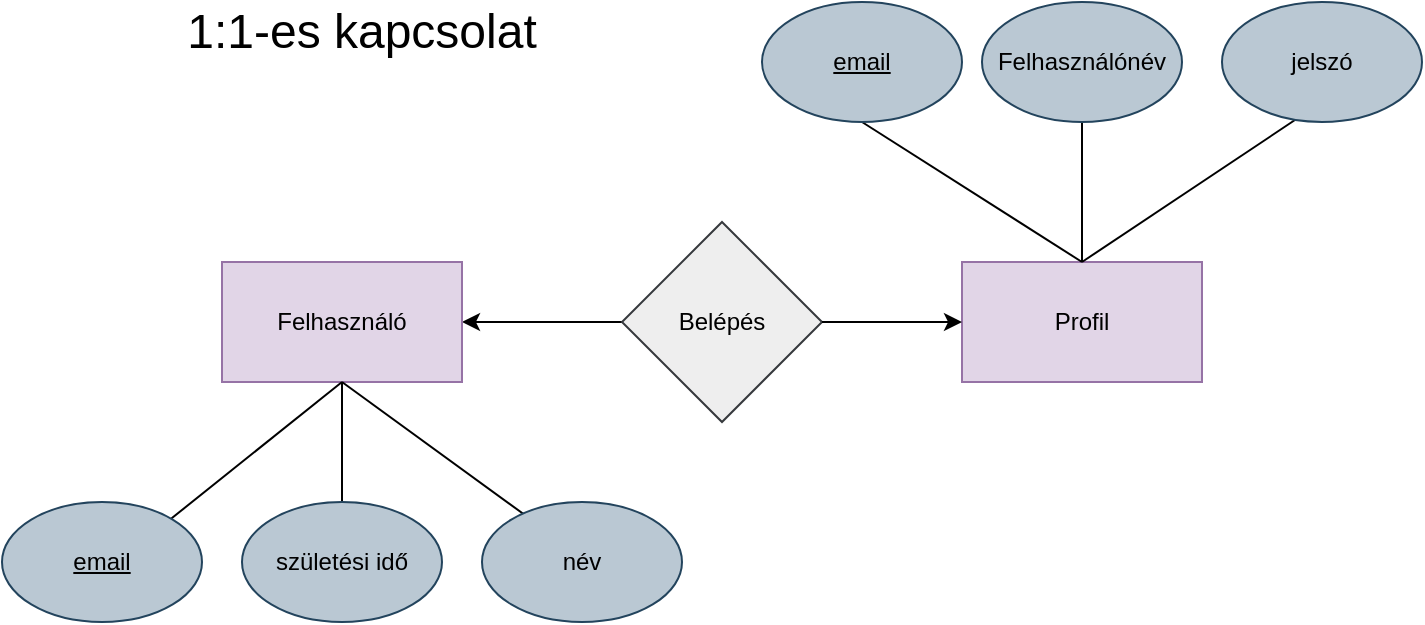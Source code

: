 <mxfile version="24.7.17">
  <diagram name="1 oldal" id="2mXK1F-Tn3lGEFU_QQPa">
    <mxGraphModel dx="1681" dy="466" grid="1" gridSize="10" guides="1" tooltips="1" connect="1" arrows="1" fold="1" page="1" pageScale="1" pageWidth="827" pageHeight="1169" math="0" shadow="0">
      <root>
        <mxCell id="0" />
        <mxCell id="1" parent="0" />
        <mxCell id="oPI0P3m7_QHd4OF3LjwJ-4" value="" style="edgeStyle=orthogonalEdgeStyle;rounded=0;orthogonalLoop=1;jettySize=auto;html=1;startArrow=classic;startFill=1;endArrow=none;endFill=0;" edge="1" parent="1" source="oPI0P3m7_QHd4OF3LjwJ-1" target="oPI0P3m7_QHd4OF3LjwJ-3">
          <mxGeometry relative="1" as="geometry" />
        </mxCell>
        <mxCell id="oPI0P3m7_QHd4OF3LjwJ-1" value="Felhasználó" style="rounded=0;whiteSpace=wrap;html=1;fillColor=#e1d5e7;strokeColor=#9673a6;" vertex="1" parent="1">
          <mxGeometry x="70" y="220" width="120" height="60" as="geometry" />
        </mxCell>
        <mxCell id="oPI0P3m7_QHd4OF3LjwJ-2" value="Profil" style="rounded=0;whiteSpace=wrap;html=1;fillColor=#e1d5e7;strokeColor=#9673a6;" vertex="1" parent="1">
          <mxGeometry x="440" y="220" width="120" height="60" as="geometry" />
        </mxCell>
        <mxCell id="oPI0P3m7_QHd4OF3LjwJ-3" value="Belépés" style="rhombus;whiteSpace=wrap;html=1;fillColor=#eeeeee;strokeColor=#36393d;rounded=0;" vertex="1" parent="1">
          <mxGeometry x="270" y="200" width="100" height="100" as="geometry" />
        </mxCell>
        <mxCell id="oPI0P3m7_QHd4OF3LjwJ-5" value="" style="endArrow=classic;html=1;rounded=0;entryX=0;entryY=0.5;entryDx=0;entryDy=0;exitX=1;exitY=0.5;exitDx=0;exitDy=0;" edge="1" parent="1" source="oPI0P3m7_QHd4OF3LjwJ-3" target="oPI0P3m7_QHd4OF3LjwJ-2">
          <mxGeometry width="50" height="50" relative="1" as="geometry">
            <mxPoint x="390" y="270" as="sourcePoint" />
            <mxPoint x="440" y="220" as="targetPoint" />
          </mxGeometry>
        </mxCell>
        <mxCell id="oPI0P3m7_QHd4OF3LjwJ-6" value="" style="endArrow=none;html=1;rounded=0;entryX=0.5;entryY=0;entryDx=0;entryDy=0;exitX=0.5;exitY=1;exitDx=0;exitDy=0;" edge="1" parent="1" source="oPI0P3m7_QHd4OF3LjwJ-7" target="oPI0P3m7_QHd4OF3LjwJ-2">
          <mxGeometry width="50" height="50" relative="1" as="geometry">
            <mxPoint x="500" y="150" as="sourcePoint" />
            <mxPoint x="440" y="220" as="targetPoint" />
          </mxGeometry>
        </mxCell>
        <mxCell id="oPI0P3m7_QHd4OF3LjwJ-7" value="Felhasználónév" style="ellipse;whiteSpace=wrap;html=1;fillColor=#bac8d3;strokeColor=#23445d;" vertex="1" parent="1">
          <mxGeometry x="450" y="90" width="100" height="60" as="geometry" />
        </mxCell>
        <mxCell id="oPI0P3m7_QHd4OF3LjwJ-8" value="" style="endArrow=none;html=1;rounded=0;entryX=0.5;entryY=0;entryDx=0;entryDy=0;" edge="1" parent="1" target="oPI0P3m7_QHd4OF3LjwJ-2">
          <mxGeometry width="50" height="50" relative="1" as="geometry">
            <mxPoint x="620" y="140" as="sourcePoint" />
            <mxPoint x="440" y="220" as="targetPoint" />
          </mxGeometry>
        </mxCell>
        <mxCell id="oPI0P3m7_QHd4OF3LjwJ-9" value="jelszó" style="ellipse;whiteSpace=wrap;html=1;fillColor=#bac8d3;strokeColor=#23445d;" vertex="1" parent="1">
          <mxGeometry x="570" y="90" width="100" height="60" as="geometry" />
        </mxCell>
        <mxCell id="oPI0P3m7_QHd4OF3LjwJ-10" value="" style="endArrow=none;html=1;rounded=0;entryX=0.5;entryY=0;entryDx=0;entryDy=0;exitX=0.5;exitY=1;exitDx=0;exitDy=0;" edge="1" parent="1" source="oPI0P3m7_QHd4OF3LjwJ-11" target="oPI0P3m7_QHd4OF3LjwJ-2">
          <mxGeometry width="50" height="50" relative="1" as="geometry">
            <mxPoint x="410" y="150" as="sourcePoint" />
            <mxPoint x="440" y="220" as="targetPoint" />
          </mxGeometry>
        </mxCell>
        <mxCell id="oPI0P3m7_QHd4OF3LjwJ-11" value="&lt;u&gt;email&lt;/u&gt;" style="ellipse;whiteSpace=wrap;html=1;fillColor=#bac8d3;strokeColor=#23445d;" vertex="1" parent="1">
          <mxGeometry x="340" y="90" width="100" height="60" as="geometry" />
        </mxCell>
        <mxCell id="oPI0P3m7_QHd4OF3LjwJ-12" value="" style="endArrow=none;html=1;rounded=0;entryX=0.5;entryY=1;entryDx=0;entryDy=0;" edge="1" parent="1" target="oPI0P3m7_QHd4OF3LjwJ-1">
          <mxGeometry width="50" height="50" relative="1" as="geometry">
            <mxPoint x="130" y="350" as="sourcePoint" />
            <mxPoint x="440" y="220" as="targetPoint" />
          </mxGeometry>
        </mxCell>
        <mxCell id="oPI0P3m7_QHd4OF3LjwJ-13" value="születési idő" style="ellipse;whiteSpace=wrap;html=1;fillColor=#bac8d3;strokeColor=#23445d;" vertex="1" parent="1">
          <mxGeometry x="80" y="340" width="100" height="60" as="geometry" />
        </mxCell>
        <mxCell id="oPI0P3m7_QHd4OF3LjwJ-14" value="" style="endArrow=none;html=1;rounded=0;entryX=0.5;entryY=1;entryDx=0;entryDy=0;" edge="1" parent="1" target="oPI0P3m7_QHd4OF3LjwJ-1">
          <mxGeometry width="50" height="50" relative="1" as="geometry">
            <mxPoint x="240" y="360" as="sourcePoint" />
            <mxPoint x="440" y="220" as="targetPoint" />
          </mxGeometry>
        </mxCell>
        <mxCell id="oPI0P3m7_QHd4OF3LjwJ-15" value="név" style="ellipse;whiteSpace=wrap;html=1;fillColor=#bac8d3;strokeColor=#23445d;" vertex="1" parent="1">
          <mxGeometry x="200" y="340" width="100" height="60" as="geometry" />
        </mxCell>
        <mxCell id="oPI0P3m7_QHd4OF3LjwJ-16" value="" style="endArrow=none;html=1;rounded=0;entryX=0.5;entryY=1;entryDx=0;entryDy=0;" edge="1" parent="1" target="oPI0P3m7_QHd4OF3LjwJ-1">
          <mxGeometry width="50" height="50" relative="1" as="geometry">
            <mxPoint x="30" y="360" as="sourcePoint" />
            <mxPoint x="140" y="290" as="targetPoint" />
          </mxGeometry>
        </mxCell>
        <mxCell id="oPI0P3m7_QHd4OF3LjwJ-17" value="&lt;u&gt;email&lt;/u&gt;" style="ellipse;whiteSpace=wrap;html=1;fillColor=#bac8d3;strokeColor=#23445d;" vertex="1" parent="1">
          <mxGeometry x="-40" y="340" width="100" height="60" as="geometry" />
        </mxCell>
        <mxCell id="oPI0P3m7_QHd4OF3LjwJ-18" value="&lt;font style=&quot;font-size: 24px;&quot;&gt;1:1-es kapcsolat&lt;/font&gt;" style="text;html=1;align=center;verticalAlign=middle;whiteSpace=wrap;rounded=0;" vertex="1" parent="1">
          <mxGeometry x="20" y="90" width="240" height="30" as="geometry" />
        </mxCell>
      </root>
    </mxGraphModel>
  </diagram>
</mxfile>
